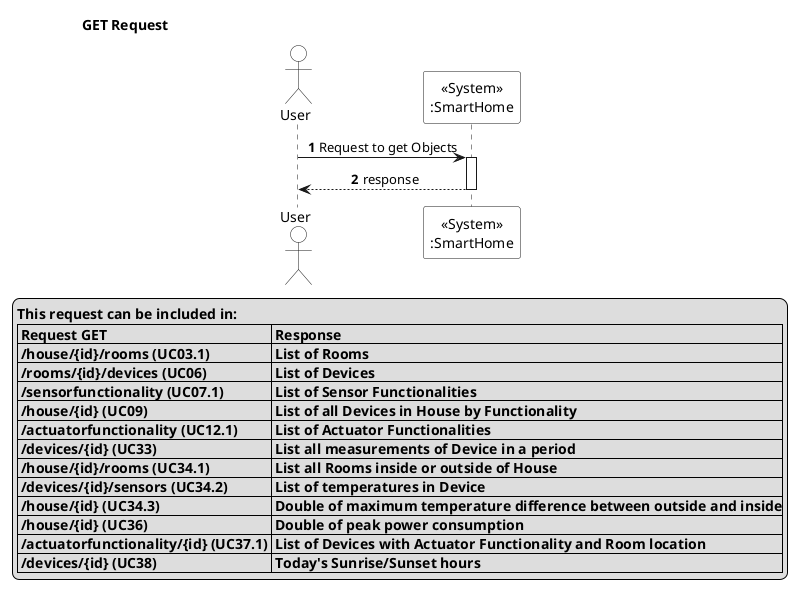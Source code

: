 @startuml
title GET Request

skinparam sequenceMessageAlign center
skinparam actorBackgroundColor white
skinparam participantBackgroundColor white
skinparam sequenceReferenceBackgroundColor white
skinparam sequenceReferenceHeaderBackgroundColor white
skinparam sequenceGroupBackgroundColor white

actor User
participant "<<System>>\n:SmartHome" as system
autonumber
User -> system : Request to get Objects
activate system
User<-- system : response
deactivate system


legend bottom
 **This request can be included in:**
|= Request GET |= Response |
|= /house/{id}/rooms (UC03.1) |= List of Rooms|
|= /rooms/{id}/devices (UC06) |= List of Devices|
|= /sensorfunctionality (UC07.1) |= List of Sensor Functionalities|
|= /house/{id} (UC09) |= List of all Devices in House by Functionality|
|= /actuatorfunctionality (UC12.1) |= List of Actuator Functionalities|
|= /devices/{id} (UC33) |= List all measurements of Device in a period|
|= /house/{id}/rooms (UC34.1) |= List all Rooms inside or outside of House|
|= /devices/{id}/sensors (UC34.2) |= List of temperatures in Device|
|= /house/{id} (UC34.3) |= Double of maximum temperature difference between outside and inside|
|= /house/{id} (UC36) |= Double of peak power consumption|
|= /actuatorfunctionality/{id} (UC37.1) |= List of Devices with Actuator Functionality and Room location|
|= /devices/{id} (UC38) |= Today's Sunrise/Sunset hours|
end legend
@enduml